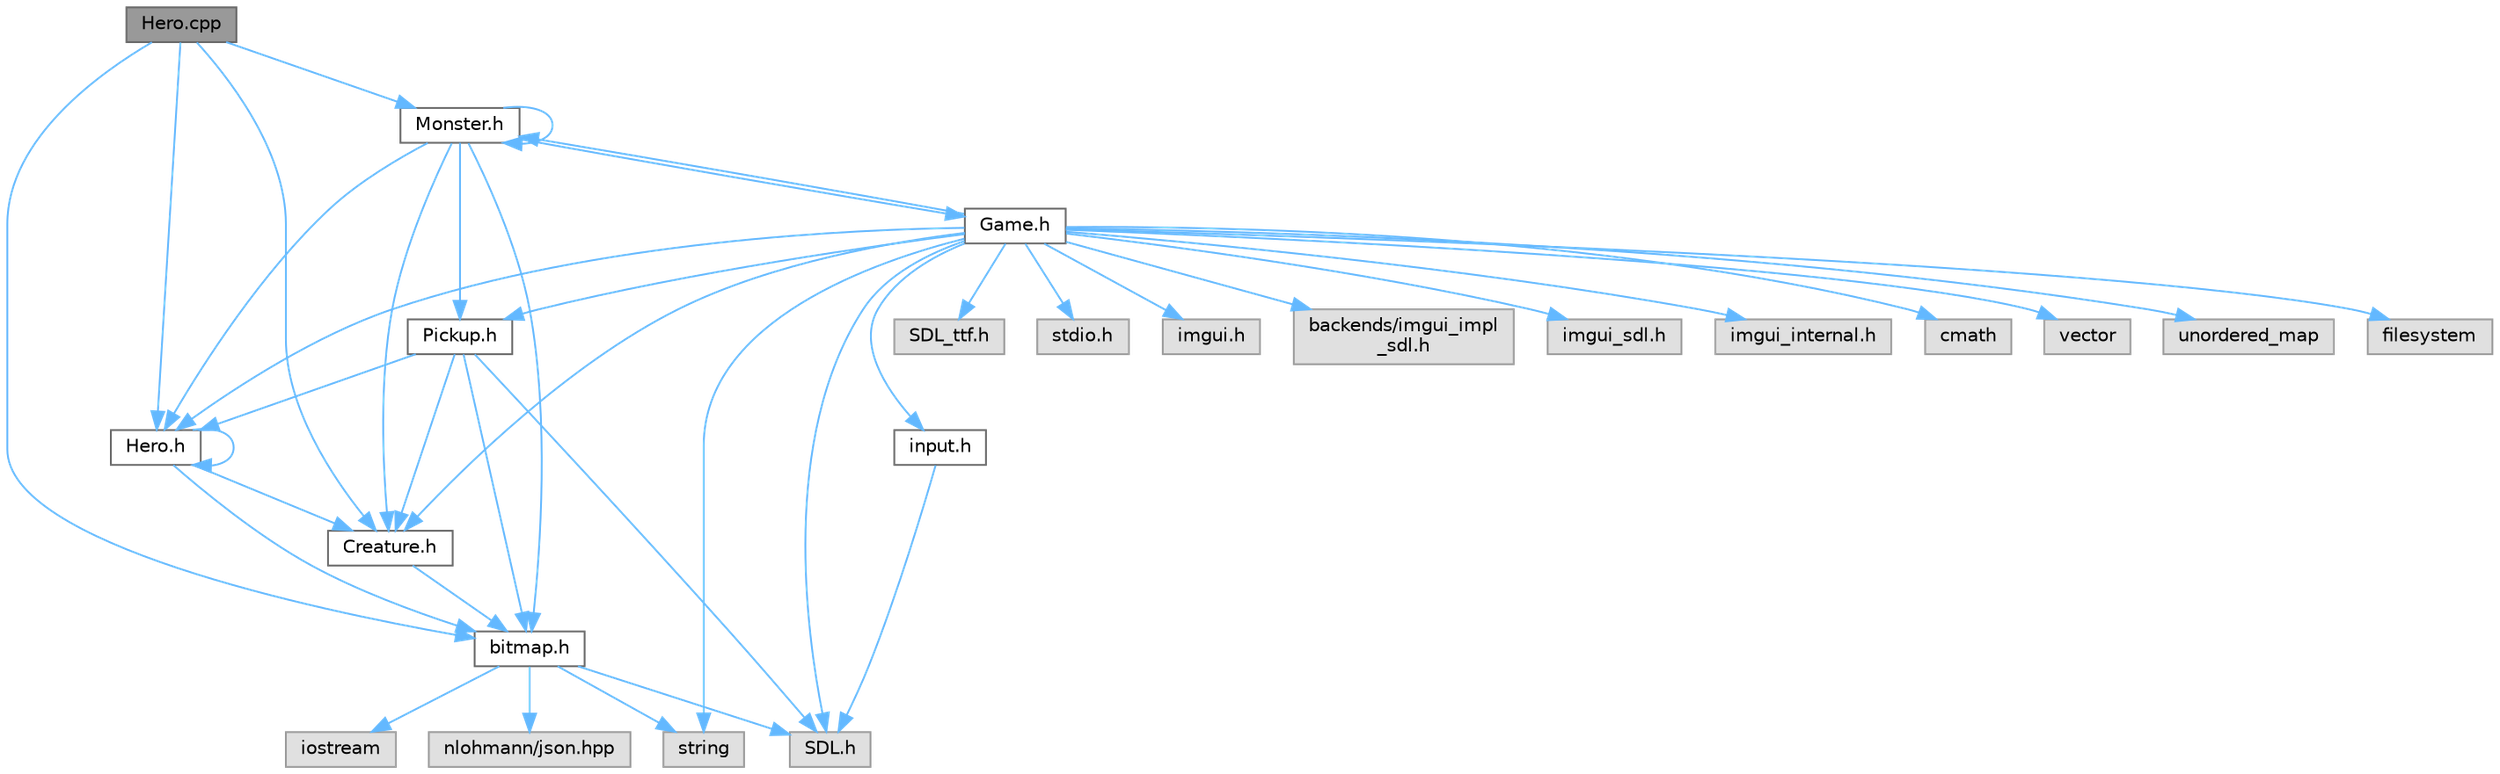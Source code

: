 digraph "Hero.cpp"
{
 // LATEX_PDF_SIZE
  bgcolor="transparent";
  edge [fontname=Helvetica,fontsize=10,labelfontname=Helvetica,labelfontsize=10];
  node [fontname=Helvetica,fontsize=10,shape=box,height=0.2,width=0.4];
  Node1 [label="Hero.cpp",height=0.2,width=0.4,color="gray40", fillcolor="grey60", style="filled", fontcolor="black",tooltip=" "];
  Node1 -> Node2 [color="steelblue1",style="solid"];
  Node2 [label="Hero.h",height=0.2,width=0.4,color="grey40", fillcolor="white", style="filled",URL="$_hero_8h.html",tooltip=" "];
  Node2 -> Node3 [color="steelblue1",style="solid"];
  Node3 [label="Creature.h",height=0.2,width=0.4,color="grey40", fillcolor="white", style="filled",URL="$_creature_8h.html",tooltip=" "];
  Node3 -> Node4 [color="steelblue1",style="solid"];
  Node4 [label="bitmap.h",height=0.2,width=0.4,color="grey40", fillcolor="white", style="filled",URL="$bitmap_8h.html",tooltip=" "];
  Node4 -> Node5 [color="steelblue1",style="solid"];
  Node5 [label="string",height=0.2,width=0.4,color="grey60", fillcolor="#E0E0E0", style="filled",tooltip=" "];
  Node4 -> Node6 [color="steelblue1",style="solid"];
  Node6 [label="iostream",height=0.2,width=0.4,color="grey60", fillcolor="#E0E0E0", style="filled",tooltip=" "];
  Node4 -> Node7 [color="steelblue1",style="solid"];
  Node7 [label="SDL.h",height=0.2,width=0.4,color="grey60", fillcolor="#E0E0E0", style="filled",tooltip=" "];
  Node4 -> Node8 [color="steelblue1",style="solid"];
  Node8 [label="nlohmann/json.hpp",height=0.2,width=0.4,color="grey60", fillcolor="#E0E0E0", style="filled",tooltip=" "];
  Node2 -> Node2 [color="steelblue1",style="solid"];
  Node2 -> Node4 [color="steelblue1",style="solid"];
  Node1 -> Node3 [color="steelblue1",style="solid"];
  Node1 -> Node9 [color="steelblue1",style="solid"];
  Node9 [label="Monster.h",height=0.2,width=0.4,color="grey40", fillcolor="white", style="filled",URL="$_monster_8h.html",tooltip=" "];
  Node9 -> Node3 [color="steelblue1",style="solid"];
  Node9 -> Node4 [color="steelblue1",style="solid"];
  Node9 -> Node2 [color="steelblue1",style="solid"];
  Node9 -> Node9 [color="steelblue1",style="solid"];
  Node9 -> Node10 [color="steelblue1",style="solid"];
  Node10 [label="Pickup.h",height=0.2,width=0.4,color="grey40", fillcolor="white", style="filled",URL="$_pickup_8h.html",tooltip=" "];
  Node10 -> Node3 [color="steelblue1",style="solid"];
  Node10 -> Node4 [color="steelblue1",style="solid"];
  Node10 -> Node2 [color="steelblue1",style="solid"];
  Node10 -> Node7 [color="steelblue1",style="solid"];
  Node9 -> Node11 [color="steelblue1",style="solid"];
  Node11 [label="Game.h",height=0.2,width=0.4,color="grey40", fillcolor="white", style="filled",URL="$_game_8h.html",tooltip=" "];
  Node11 -> Node7 [color="steelblue1",style="solid"];
  Node11 -> Node12 [color="steelblue1",style="solid"];
  Node12 [label="SDL_ttf.h",height=0.2,width=0.4,color="grey60", fillcolor="#E0E0E0", style="filled",tooltip=" "];
  Node11 -> Node13 [color="steelblue1",style="solid"];
  Node13 [label="stdio.h",height=0.2,width=0.4,color="grey60", fillcolor="#E0E0E0", style="filled",tooltip=" "];
  Node11 -> Node14 [color="steelblue1",style="solid"];
  Node14 [label="input.h",height=0.2,width=0.4,color="grey40", fillcolor="white", style="filled",URL="$input_8h.html",tooltip=" "];
  Node14 -> Node7 [color="steelblue1",style="solid"];
  Node11 -> Node5 [color="steelblue1",style="solid"];
  Node11 -> Node3 [color="steelblue1",style="solid"];
  Node11 -> Node9 [color="steelblue1",style="solid"];
  Node11 -> Node2 [color="steelblue1",style="solid"];
  Node11 -> Node15 [color="steelblue1",style="solid"];
  Node15 [label="imgui.h",height=0.2,width=0.4,color="grey60", fillcolor="#E0E0E0", style="filled",tooltip=" "];
  Node11 -> Node16 [color="steelblue1",style="solid"];
  Node16 [label="backends/imgui_impl\l_sdl.h",height=0.2,width=0.4,color="grey60", fillcolor="#E0E0E0", style="filled",tooltip=" "];
  Node11 -> Node17 [color="steelblue1",style="solid"];
  Node17 [label="imgui_sdl.h",height=0.2,width=0.4,color="grey60", fillcolor="#E0E0E0", style="filled",tooltip=" "];
  Node11 -> Node18 [color="steelblue1",style="solid"];
  Node18 [label="imgui_internal.h",height=0.2,width=0.4,color="grey60", fillcolor="#E0E0E0", style="filled",tooltip=" "];
  Node11 -> Node10 [color="steelblue1",style="solid"];
  Node11 -> Node19 [color="steelblue1",style="solid"];
  Node19 [label="cmath",height=0.2,width=0.4,color="grey60", fillcolor="#E0E0E0", style="filled",tooltip=" "];
  Node11 -> Node20 [color="steelblue1",style="solid"];
  Node20 [label="vector",height=0.2,width=0.4,color="grey60", fillcolor="#E0E0E0", style="filled",tooltip=" "];
  Node11 -> Node21 [color="steelblue1",style="solid"];
  Node21 [label="unordered_map",height=0.2,width=0.4,color="grey60", fillcolor="#E0E0E0", style="filled",tooltip=" "];
  Node11 -> Node22 [color="steelblue1",style="solid"];
  Node22 [label="filesystem",height=0.2,width=0.4,color="grey60", fillcolor="#E0E0E0", style="filled",tooltip=" "];
  Node1 -> Node4 [color="steelblue1",style="solid"];
}
